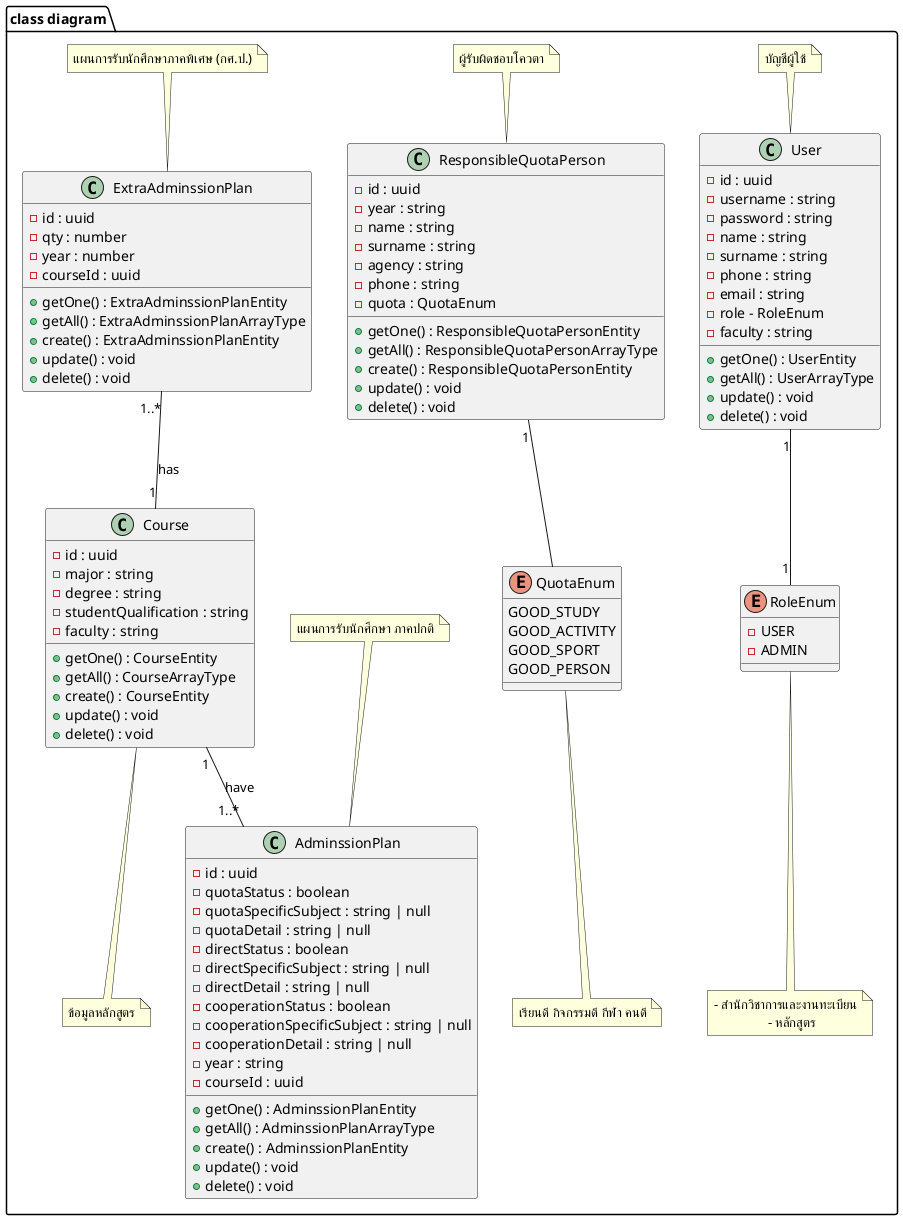 @startuml

package "class diagram" {

    class User {
        - id : uuid
        - username : string
        - password : string
        - name : string
        - surname : string
        - phone : string
        - email : string
        - role - RoleEnum
        - faculty : string

        + getOne() : UserEntity
        + getAll() : UserArrayType
        + update() : void
        + delete() : void
    }
    note top: บัญชีผู้ใช้

    enum RoleEnum {
        - USER
        - ADMIN
    }
    note bottom: - สำนักวิชาการและงานทะเบียน\n\t\t- หลักสูตร

    class Course {
        - id : uuid
        - major : string
        - degree : string
        - studentQualification : string
        - faculty : string

        + getOne() : CourseEntity
        + getAll() : CourseArrayType
        + create() : CourseEntity
        + update() : void
        + delete() : void
    }
    note bottom: ข้อมูลหลักสูตร

    class ResponsibleQuotaPerson {
        - id : uuid
        - year : string
        - name : string
        - surname : string
        - agency : string
        - phone : string
        - quota : QuotaEnum

        + getOne() : ResponsibleQuotaPersonEntity
        + getAll() : ResponsibleQuotaPersonArrayType
        + create() : ResponsibleQuotaPersonEntity
        + update() : void
        + delete() : void
    }
    note top: ผู้รับผิดชอบโควตา

    enum QuotaEnum {
        GOOD_STUDY
        GOOD_ACTIVITY
        GOOD_SPORT
        GOOD_PERSON
    }
    note bottom: เรียนดี กิจกรรมดี กีฬา คนดี

    class AdminssionPlan {
        - id : uuid
'        รอบโควตา
        - quotaStatus : boolean
        - quotaSpecificSubject : string | null
        - quotaDetail : string | null
'        - quotaType : QuotaEnum
'        รอบรับตรง
        - directStatus : boolean
        - directSpecificSubject : string | null
        - directDetail : string | null
'        รอบความร่วมมือ
        - cooperationStatus : boolean
        - cooperationSpecificSubject : string | null
        - cooperationDetail : string | null
        - year : string
        - courseId : uuid

        + getOne() : AdminssionPlanEntity
        + getAll() : AdminssionPlanArrayType
        + create() : AdminssionPlanEntity
        + update() : void
        + delete() : void
    }
    note top: แผนการรับนักศึกษา ภาคปกติ

    class ExtraAdminssionPlan {
        - id : uuid
        - qty : number
        - year : number
        - courseId : uuid

        + getOne() : ExtraAdminssionPlanEntity
        + getAll() : ExtraAdminssionPlanArrayType
        + create() : ExtraAdminssionPlanEntity
        + update() : void
        + delete() : void
    }
    note top: แผนการรับนักศึกษาภาคพิเศษ (กศ.ป.)



    ResponsibleQuotaPerson "1" -- QuotaEnum

    User "1" -- "1" RoleEnum

    ExtraAdminssionPlan "1..*" -- "1" Course : "has"

    Course "1" -- "1..*" AdminssionPlan : "have"
'    QuotaEnum "1" -- "1" AdminssionPlan
}
@enduml